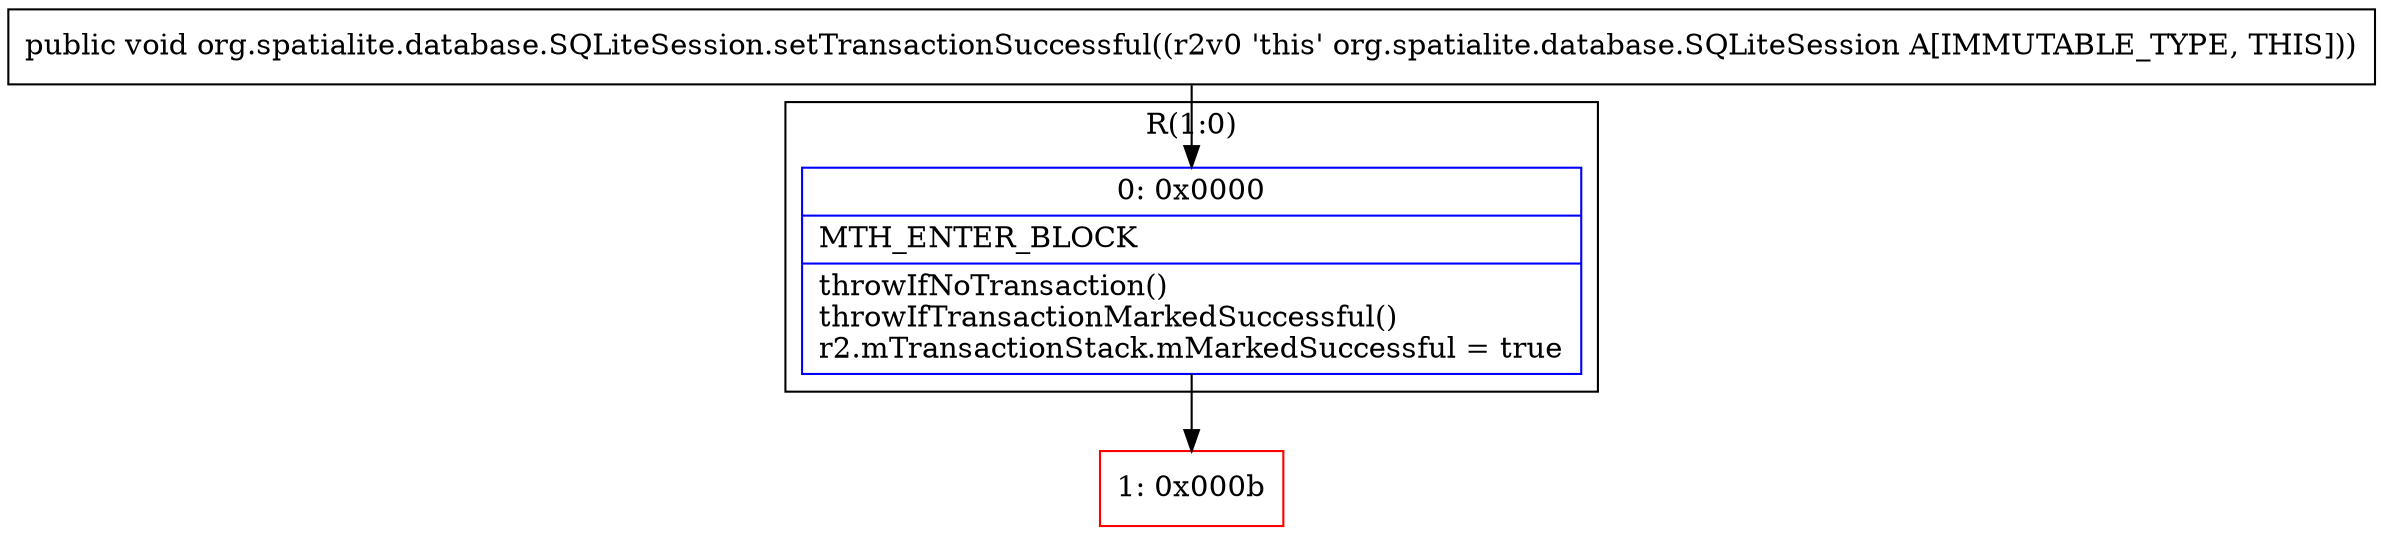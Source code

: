 digraph "CFG fororg.spatialite.database.SQLiteSession.setTransactionSuccessful()V" {
subgraph cluster_Region_1461838924 {
label = "R(1:0)";
node [shape=record,color=blue];
Node_0 [shape=record,label="{0\:\ 0x0000|MTH_ENTER_BLOCK\l|throwIfNoTransaction()\lthrowIfTransactionMarkedSuccessful()\lr2.mTransactionStack.mMarkedSuccessful = true\l}"];
}
Node_1 [shape=record,color=red,label="{1\:\ 0x000b}"];
MethodNode[shape=record,label="{public void org.spatialite.database.SQLiteSession.setTransactionSuccessful((r2v0 'this' org.spatialite.database.SQLiteSession A[IMMUTABLE_TYPE, THIS])) }"];
MethodNode -> Node_0;
Node_0 -> Node_1;
}

